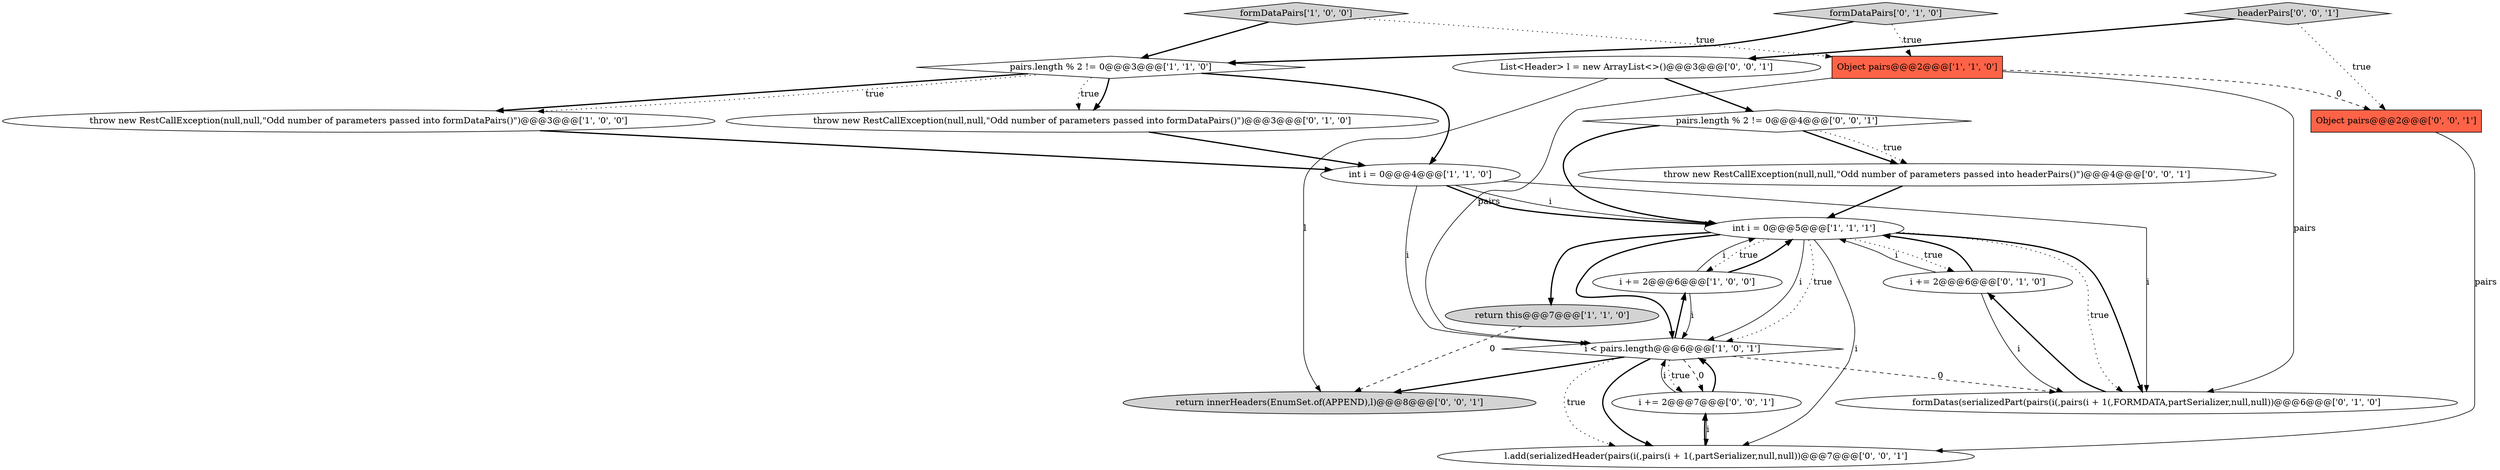 digraph {
18 [style = filled, label = "List<Header> l = new ArrayList<>()@@@3@@@['0', '0', '1']", fillcolor = white, shape = ellipse image = "AAA0AAABBB3BBB"];
5 [style = filled, label = "Object pairs@@@2@@@['1', '1', '0']", fillcolor = tomato, shape = box image = "AAA0AAABBB1BBB"];
6 [style = filled, label = "pairs.length % 2 != 0@@@3@@@['1', '1', '0']", fillcolor = white, shape = diamond image = "AAA0AAABBB1BBB"];
10 [style = filled, label = "formDataPairs['0', '1', '0']", fillcolor = lightgray, shape = diamond image = "AAA0AAABBB2BBB"];
9 [style = filled, label = "throw new RestCallException(null,null,\"Odd number of parameters passed into formDataPairs()\")@@@3@@@['0', '1', '0']", fillcolor = white, shape = ellipse image = "AAA0AAABBB2BBB"];
1 [style = filled, label = "return this@@@7@@@['1', '1', '0']", fillcolor = lightgray, shape = ellipse image = "AAA0AAABBB1BBB"];
14 [style = filled, label = "throw new RestCallException(null,null,\"Odd number of parameters passed into headerPairs()\")@@@4@@@['0', '0', '1']", fillcolor = white, shape = ellipse image = "AAA0AAABBB3BBB"];
19 [style = filled, label = "i += 2@@@7@@@['0', '0', '1']", fillcolor = white, shape = ellipse image = "AAA0AAABBB3BBB"];
11 [style = filled, label = "i += 2@@@6@@@['0', '1', '0']", fillcolor = white, shape = ellipse image = "AAA0AAABBB2BBB"];
4 [style = filled, label = "int i = 0@@@5@@@['1', '1', '1']", fillcolor = white, shape = ellipse image = "AAA0AAABBB1BBB"];
0 [style = filled, label = "throw new RestCallException(null,null,\"Odd number of parameters passed into formDataPairs()\")@@@3@@@['1', '0', '0']", fillcolor = white, shape = ellipse image = "AAA0AAABBB1BBB"];
16 [style = filled, label = "Object pairs@@@2@@@['0', '0', '1']", fillcolor = tomato, shape = box image = "AAA0AAABBB3BBB"];
12 [style = filled, label = "formDatas(serializedPart(pairs(i(,pairs(i + 1(,FORMDATA,partSerializer,null,null))@@@6@@@['0', '1', '0']", fillcolor = white, shape = ellipse image = "AAA1AAABBB2BBB"];
2 [style = filled, label = "i += 2@@@6@@@['1', '0', '0']", fillcolor = white, shape = ellipse image = "AAA0AAABBB1BBB"];
17 [style = filled, label = "l.add(serializedHeader(pairs(i(,pairs(i + 1(,partSerializer,null,null))@@@7@@@['0', '0', '1']", fillcolor = white, shape = ellipse image = "AAA0AAABBB3BBB"];
8 [style = filled, label = "formDataPairs['1', '0', '0']", fillcolor = lightgray, shape = diamond image = "AAA0AAABBB1BBB"];
13 [style = filled, label = "headerPairs['0', '0', '1']", fillcolor = lightgray, shape = diamond image = "AAA0AAABBB3BBB"];
20 [style = filled, label = "pairs.length % 2 != 0@@@4@@@['0', '0', '1']", fillcolor = white, shape = diamond image = "AAA0AAABBB3BBB"];
3 [style = filled, label = "i < pairs.length@@@6@@@['1', '0', '1']", fillcolor = white, shape = diamond image = "AAA0AAABBB1BBB"];
7 [style = filled, label = "int i = 0@@@4@@@['1', '1', '0']", fillcolor = white, shape = ellipse image = "AAA0AAABBB1BBB"];
15 [style = filled, label = "return innerHeaders(EnumSet.of(APPEND),l)@@@8@@@['0', '0', '1']", fillcolor = lightgray, shape = ellipse image = "AAA0AAABBB3BBB"];
19->17 [style = solid, label="i"];
19->3 [style = bold, label=""];
3->19 [style = dashed, label="0"];
4->3 [style = solid, label="i"];
11->4 [style = bold, label=""];
5->16 [style = dashed, label="0"];
18->20 [style = bold, label=""];
2->4 [style = bold, label=""];
18->15 [style = solid, label="l"];
4->3 [style = dotted, label="true"];
10->6 [style = bold, label=""];
7->4 [style = solid, label="i"];
3->2 [style = bold, label=""];
4->12 [style = dotted, label="true"];
0->7 [style = bold, label=""];
3->19 [style = dotted, label="true"];
17->19 [style = bold, label=""];
6->0 [style = bold, label=""];
20->4 [style = bold, label=""];
4->11 [style = dotted, label="true"];
3->17 [style = dotted, label="true"];
13->16 [style = dotted, label="true"];
7->3 [style = solid, label="i"];
8->6 [style = bold, label=""];
4->17 [style = solid, label="i"];
16->17 [style = solid, label="pairs"];
19->3 [style = solid, label="i"];
11->12 [style = solid, label="i"];
13->18 [style = bold, label=""];
4->1 [style = bold, label=""];
6->0 [style = dotted, label="true"];
6->9 [style = bold, label=""];
3->17 [style = bold, label=""];
7->4 [style = bold, label=""];
2->4 [style = solid, label="i"];
5->3 [style = solid, label="pairs"];
11->4 [style = solid, label="i"];
2->3 [style = solid, label="i"];
4->12 [style = bold, label=""];
3->15 [style = bold, label=""];
1->15 [style = dashed, label="0"];
8->5 [style = dotted, label="true"];
6->9 [style = dotted, label="true"];
12->11 [style = bold, label=""];
14->4 [style = bold, label=""];
6->7 [style = bold, label=""];
20->14 [style = bold, label=""];
3->12 [style = dashed, label="0"];
5->12 [style = solid, label="pairs"];
4->3 [style = bold, label=""];
20->14 [style = dotted, label="true"];
7->12 [style = solid, label="i"];
10->5 [style = dotted, label="true"];
4->2 [style = dotted, label="true"];
9->7 [style = bold, label=""];
}
